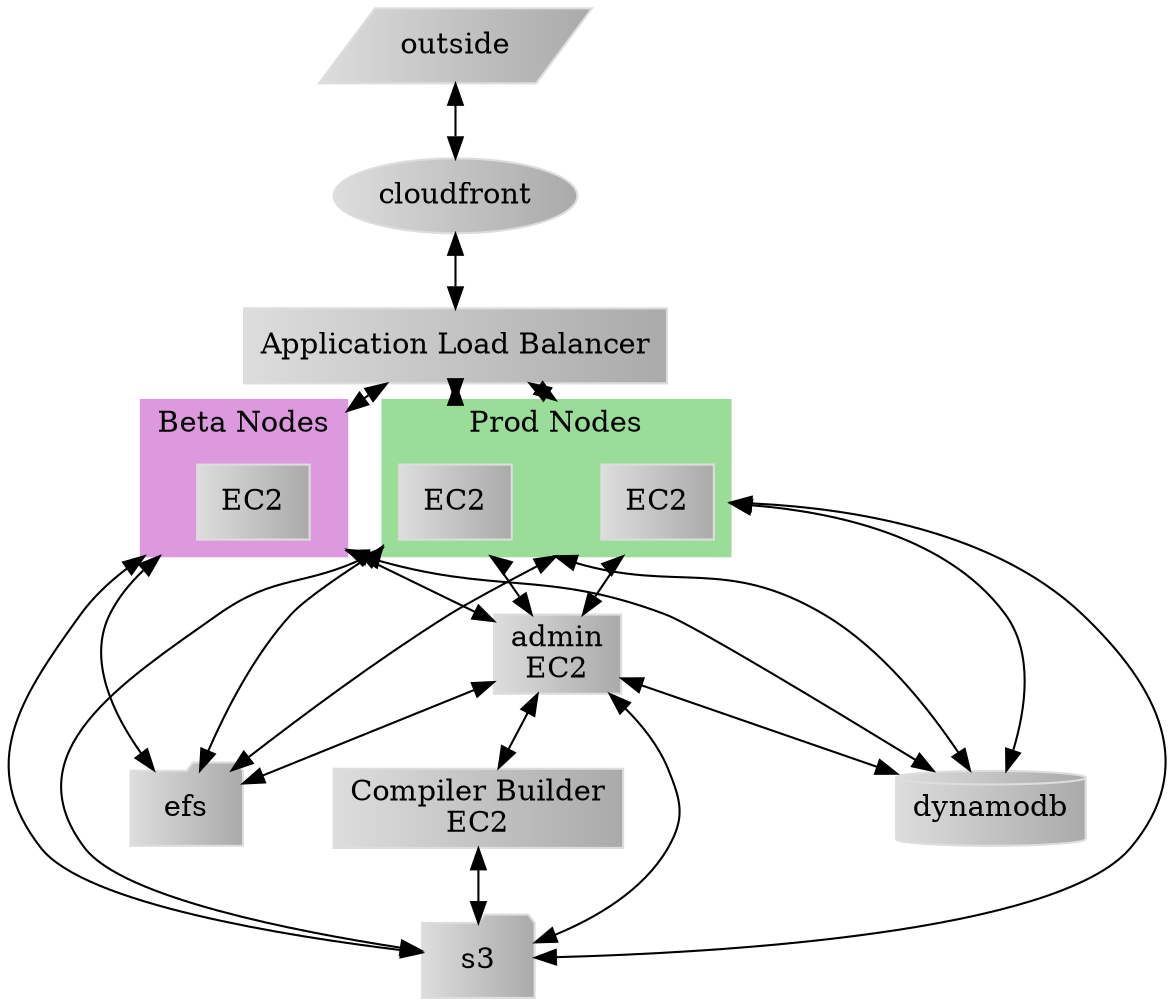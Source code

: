 digraph compiler_explorer {
    bgcolor=transparent;
    compound=true;
    nodesep=0.6;
    node [ color="#dddddd:#aaaaaa"; style=filled];
    edge [ dir=both ];
    outside [shape = parallelogram, rank="source"];

    cloudfront [shape = oval];

    alb [shape = box, label="Application Load Balancer"];

    subgraph cluster_ce_nodes {
        label = "Prod Nodes";
        style = filled;
        color="#99dd99";

        ce_node_1 [shape = box, label="EC2"];
        ce_node_2 [shape = box, label="EC2"];
    }
    subgraph cluster_beta_nodes {
        label="Beta Nodes";
        style = filled;
        color="#dd99dd";
        beta_node_1 [shape = box, label="EC2"];
    }

    admin [shape = box, rank="sink", label="admin\nEC2"];

    efs [shape = folder];
    s3 [shape = folder];
    dynamodb [shape = cylinder];

    outside -> cloudfront;
    cloudfront -> alb;

    alb -> ce_node_1 [lhead=cluster_ce_nodes];
    alb -> ce_node_2 [lhead=cluster_ce_nodes];
    alb -> beta_node_1 [lhead=cluster_beta_nodes];

    build [ shape=box, label="Compiler Builder\nEC2"];

    admin->build;
    build->s3;

    admin -> {efs, s3, dynamodb };
    { ce_node_1, ce_node_2} -> admin [ltail=cluster_ce_nodes];
    { ce_node_1, ce_node_2} -> efs [ltail=cluster_ce_nodes];
    { ce_node_1, ce_node_2} -> s3 [ltail=cluster_ce_nodes];
    { ce_node_1, ce_node_2} -> dynamodb [ltail=cluster_ce_nodes];
    { beta_node_1 } -> admin [ltail=cluster_beta_nodes];
    { beta_node_1 } -> efs [ltail=cluster_beta_nodes];
    { beta_node_1 } -> s3 [ltail=cluster_beta_nodes];
    { beta_node_1 } -> dynamodb [ltail=cluster_beta_nodes];
}

